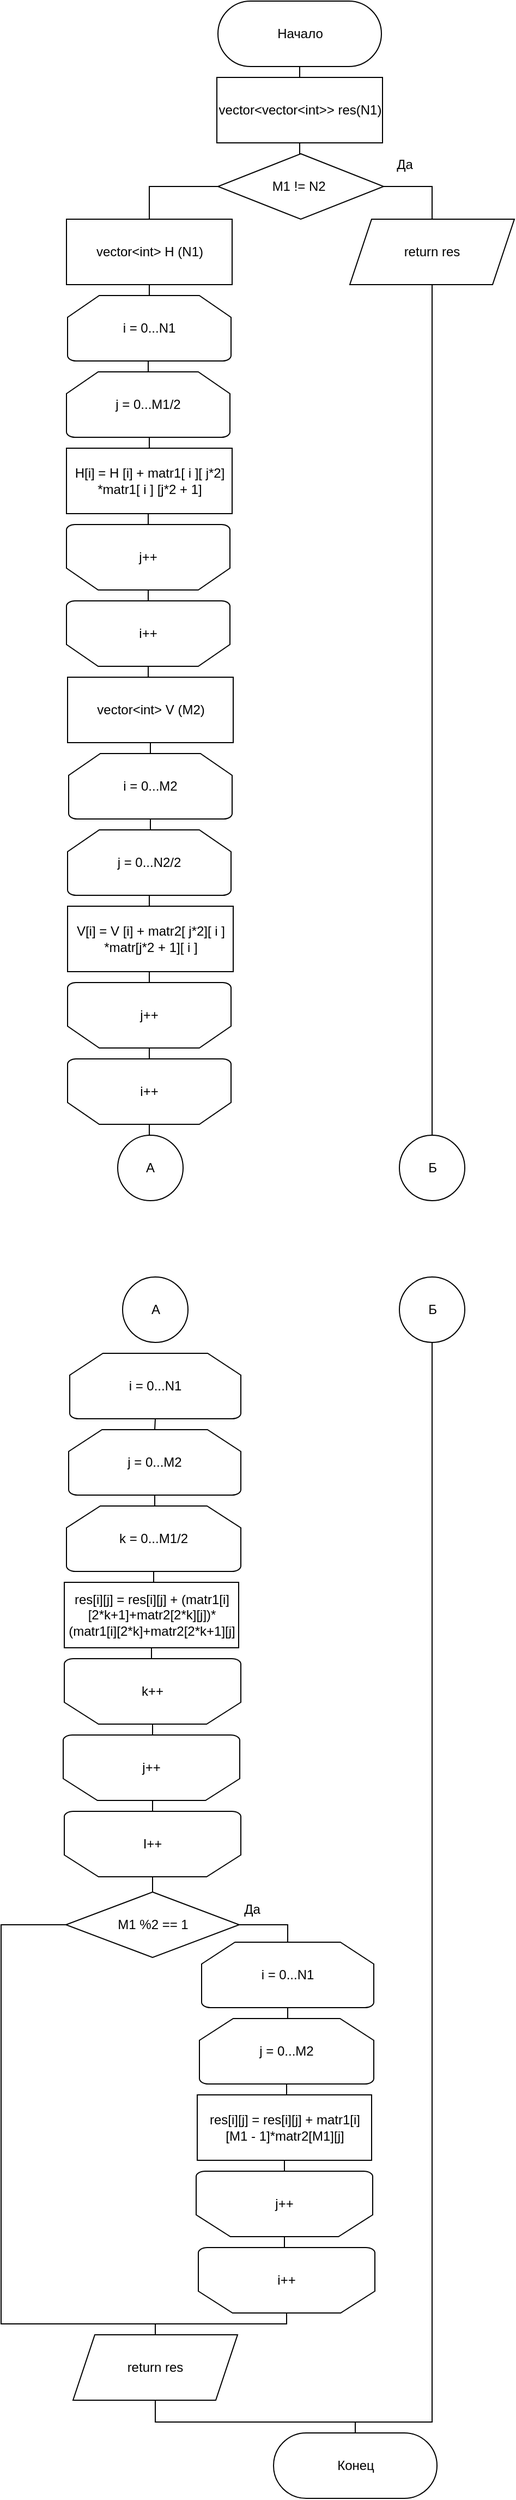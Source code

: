 <mxfile version="20.4.1" type="device"><diagram id="wLu3oIgNKA0dn4yvWb-d" name="Страница 1"><mxGraphModel dx="1113" dy="759" grid="1" gridSize="10" guides="1" tooltips="1" connect="1" arrows="1" fold="1" page="1" pageScale="1" pageWidth="827" pageHeight="1169" math="0" shadow="0"><root><mxCell id="0"/><mxCell id="1" parent="0"/><mxCell id="VmvFPdGJ9_vU6eIuMEam-1" value="Начало" style="html=1;dashed=0;whitespace=wrap;shape=mxgraph.dfd.start" vertex="1" parent="1"><mxGeometry x="339" y="20" width="150" height="60" as="geometry"/></mxCell><mxCell id="VmvFPdGJ9_vU6eIuMEam-17" style="edgeStyle=orthogonalEdgeStyle;rounded=0;orthogonalLoop=1;jettySize=auto;html=1;exitX=0.5;exitY=0;exitDx=0;exitDy=0;entryX=0.5;entryY=0.5;entryDx=0;entryDy=30;entryPerimeter=0;endArrow=none;endFill=0;" edge="1" parent="1" source="VmvFPdGJ9_vU6eIuMEam-2" target="VmvFPdGJ9_vU6eIuMEam-1"><mxGeometry relative="1" as="geometry"/></mxCell><mxCell id="VmvFPdGJ9_vU6eIuMEam-2" value="vector&amp;lt;vector&amp;lt;int&amp;gt;&amp;gt; res(N1)" style="html=1;dashed=0;whitespace=wrap;" vertex="1" parent="1"><mxGeometry x="338" y="90" width="152" height="60" as="geometry"/></mxCell><mxCell id="VmvFPdGJ9_vU6eIuMEam-18" style="edgeStyle=orthogonalEdgeStyle;rounded=0;orthogonalLoop=1;jettySize=auto;html=1;exitX=0.5;exitY=0;exitDx=0;exitDy=0;entryX=0.5;entryY=1;entryDx=0;entryDy=0;endArrow=none;endFill=0;" edge="1" parent="1" source="VmvFPdGJ9_vU6eIuMEam-3" target="VmvFPdGJ9_vU6eIuMEam-2"><mxGeometry relative="1" as="geometry"/></mxCell><mxCell id="VmvFPdGJ9_vU6eIuMEam-19" style="edgeStyle=orthogonalEdgeStyle;rounded=0;orthogonalLoop=1;jettySize=auto;html=1;exitX=1;exitY=0.5;exitDx=0;exitDy=0;entryX=0.5;entryY=0;entryDx=0;entryDy=0;endArrow=none;endFill=0;" edge="1" parent="1" source="VmvFPdGJ9_vU6eIuMEam-3" target="VmvFPdGJ9_vU6eIuMEam-4"><mxGeometry relative="1" as="geometry"/></mxCell><mxCell id="VmvFPdGJ9_vU6eIuMEam-20" style="edgeStyle=orthogonalEdgeStyle;rounded=0;orthogonalLoop=1;jettySize=auto;html=1;exitX=0;exitY=0.5;exitDx=0;exitDy=0;entryX=0.5;entryY=0;entryDx=0;entryDy=0;endArrow=none;endFill=0;" edge="1" parent="1" source="VmvFPdGJ9_vU6eIuMEam-3" target="VmvFPdGJ9_vU6eIuMEam-6"><mxGeometry relative="1" as="geometry"/></mxCell><mxCell id="VmvFPdGJ9_vU6eIuMEam-3" value="M1 != N2&amp;nbsp;" style="rhombus;whiteSpace=wrap;html=1;" vertex="1" parent="1"><mxGeometry x="339" y="160" width="152" height="60" as="geometry"/></mxCell><mxCell id="VmvFPdGJ9_vU6eIuMEam-34" style="edgeStyle=orthogonalEdgeStyle;rounded=0;orthogonalLoop=1;jettySize=auto;html=1;exitX=0.5;exitY=1;exitDx=0;exitDy=0;endArrow=none;endFill=0;entryX=0.5;entryY=0;entryDx=0;entryDy=0;" edge="1" parent="1" source="VmvFPdGJ9_vU6eIuMEam-4" target="VmvFPdGJ9_vU6eIuMEam-33"><mxGeometry relative="1" as="geometry"><mxPoint x="535.235" y="980.0" as="targetPoint"/></mxGeometry></mxCell><mxCell id="VmvFPdGJ9_vU6eIuMEam-4" value="return res" style="shape=parallelogram;perimeter=parallelogramPerimeter;whiteSpace=wrap;html=1;fixedSize=1;" vertex="1" parent="1"><mxGeometry x="460" y="220" width="151" height="60" as="geometry"/></mxCell><mxCell id="VmvFPdGJ9_vU6eIuMEam-22" style="edgeStyle=orthogonalEdgeStyle;rounded=0;orthogonalLoop=1;jettySize=auto;html=1;exitX=0.5;exitY=1;exitDx=0;exitDy=0;exitPerimeter=0;entryX=0.5;entryY=0;entryDx=0;entryDy=0;entryPerimeter=0;endArrow=none;endFill=0;" edge="1" parent="1" source="VmvFPdGJ9_vU6eIuMEam-5" target="VmvFPdGJ9_vU6eIuMEam-7"><mxGeometry relative="1" as="geometry"/></mxCell><mxCell id="VmvFPdGJ9_vU6eIuMEam-5" value="i = 0...N1" style="strokeWidth=1;html=1;shape=mxgraph.flowchart.loop_limit;whiteSpace=wrap;" vertex="1" parent="1"><mxGeometry x="201" y="290" width="150" height="60" as="geometry"/></mxCell><mxCell id="VmvFPdGJ9_vU6eIuMEam-21" style="edgeStyle=orthogonalEdgeStyle;rounded=0;orthogonalLoop=1;jettySize=auto;html=1;exitX=0.5;exitY=1;exitDx=0;exitDy=0;entryX=0.5;entryY=0;entryDx=0;entryDy=0;entryPerimeter=0;endArrow=none;endFill=0;" edge="1" parent="1" source="VmvFPdGJ9_vU6eIuMEam-6" target="VmvFPdGJ9_vU6eIuMEam-5"><mxGeometry relative="1" as="geometry"/></mxCell><mxCell id="VmvFPdGJ9_vU6eIuMEam-6" value="vector&amp;lt;int&amp;gt; H (N1)" style="html=1;dashed=0;whitespace=wrap;" vertex="1" parent="1"><mxGeometry x="200" y="220" width="152" height="60" as="geometry"/></mxCell><mxCell id="VmvFPdGJ9_vU6eIuMEam-23" style="edgeStyle=orthogonalEdgeStyle;rounded=0;orthogonalLoop=1;jettySize=auto;html=1;exitX=0.5;exitY=1;exitDx=0;exitDy=0;exitPerimeter=0;entryX=0.5;entryY=0;entryDx=0;entryDy=0;endArrow=none;endFill=0;" edge="1" parent="1" source="VmvFPdGJ9_vU6eIuMEam-7" target="VmvFPdGJ9_vU6eIuMEam-8"><mxGeometry relative="1" as="geometry"/></mxCell><mxCell id="VmvFPdGJ9_vU6eIuMEam-7" value="j = 0...M1/2" style="strokeWidth=1;html=1;shape=mxgraph.flowchart.loop_limit;whiteSpace=wrap;" vertex="1" parent="1"><mxGeometry x="200" y="360" width="150" height="60" as="geometry"/></mxCell><mxCell id="VmvFPdGJ9_vU6eIuMEam-24" style="edgeStyle=orthogonalEdgeStyle;rounded=0;orthogonalLoop=1;jettySize=auto;html=1;exitX=0.5;exitY=1;exitDx=0;exitDy=0;entryX=0.5;entryY=1;entryDx=0;entryDy=0;entryPerimeter=0;endArrow=none;endFill=0;" edge="1" parent="1" source="VmvFPdGJ9_vU6eIuMEam-8" target="VmvFPdGJ9_vU6eIuMEam-9"><mxGeometry relative="1" as="geometry"/></mxCell><mxCell id="VmvFPdGJ9_vU6eIuMEam-8" value="H[i] = H [i] + matr1[ i ][ j*2]&lt;br&gt;*matr1[ i ] [j*2 + 1]" style="html=1;dashed=0;whitespace=wrap;" vertex="1" parent="1"><mxGeometry x="200" y="430" width="152" height="60" as="geometry"/></mxCell><mxCell id="VmvFPdGJ9_vU6eIuMEam-25" style="edgeStyle=orthogonalEdgeStyle;rounded=0;orthogonalLoop=1;jettySize=auto;html=1;exitX=0.5;exitY=0;exitDx=0;exitDy=0;exitPerimeter=0;entryX=0.5;entryY=1;entryDx=0;entryDy=0;entryPerimeter=0;endArrow=none;endFill=0;" edge="1" parent="1" source="VmvFPdGJ9_vU6eIuMEam-9" target="VmvFPdGJ9_vU6eIuMEam-10"><mxGeometry relative="1" as="geometry"/></mxCell><mxCell id="VmvFPdGJ9_vU6eIuMEam-9" value="j++" style="strokeWidth=1;html=1;shape=mxgraph.flowchart.loop_limit;whiteSpace=wrap;direction=west;" vertex="1" parent="1"><mxGeometry x="200" y="500" width="150" height="60" as="geometry"/></mxCell><mxCell id="VmvFPdGJ9_vU6eIuMEam-10" value="i++" style="strokeWidth=1;html=1;shape=mxgraph.flowchart.loop_limit;whiteSpace=wrap;direction=west;" vertex="1" parent="1"><mxGeometry x="200" y="570" width="150" height="60" as="geometry"/></mxCell><mxCell id="VmvFPdGJ9_vU6eIuMEam-27" style="edgeStyle=orthogonalEdgeStyle;rounded=0;orthogonalLoop=1;jettySize=auto;html=1;exitX=0.5;exitY=0;exitDx=0;exitDy=0;exitPerimeter=0;entryX=0.5;entryY=1;entryDx=0;entryDy=0;endArrow=none;endFill=0;" edge="1" parent="1" source="VmvFPdGJ9_vU6eIuMEam-11" target="VmvFPdGJ9_vU6eIuMEam-12"><mxGeometry relative="1" as="geometry"/></mxCell><mxCell id="VmvFPdGJ9_vU6eIuMEam-11" value="i = 0...M2" style="strokeWidth=1;html=1;shape=mxgraph.flowchart.loop_limit;whiteSpace=wrap;" vertex="1" parent="1"><mxGeometry x="202" y="710" width="150" height="60" as="geometry"/></mxCell><mxCell id="VmvFPdGJ9_vU6eIuMEam-26" style="edgeStyle=orthogonalEdgeStyle;rounded=0;orthogonalLoop=1;jettySize=auto;html=1;exitX=0.5;exitY=0;exitDx=0;exitDy=0;entryX=0.5;entryY=0;entryDx=0;entryDy=0;entryPerimeter=0;endArrow=none;endFill=0;" edge="1" parent="1" source="VmvFPdGJ9_vU6eIuMEam-12" target="VmvFPdGJ9_vU6eIuMEam-10"><mxGeometry relative="1" as="geometry"/></mxCell><mxCell id="VmvFPdGJ9_vU6eIuMEam-12" value="vector&amp;lt;int&amp;gt; V (M2)" style="html=1;dashed=0;whitespace=wrap;" vertex="1" parent="1"><mxGeometry x="201" y="640" width="152" height="60" as="geometry"/></mxCell><mxCell id="VmvFPdGJ9_vU6eIuMEam-28" style="edgeStyle=orthogonalEdgeStyle;rounded=0;orthogonalLoop=1;jettySize=auto;html=1;exitX=0.5;exitY=0;exitDx=0;exitDy=0;exitPerimeter=0;entryX=0.5;entryY=1;entryDx=0;entryDy=0;entryPerimeter=0;endArrow=none;endFill=0;" edge="1" parent="1" source="VmvFPdGJ9_vU6eIuMEam-13" target="VmvFPdGJ9_vU6eIuMEam-11"><mxGeometry relative="1" as="geometry"/></mxCell><mxCell id="VmvFPdGJ9_vU6eIuMEam-13" value="j = 0...N2/2" style="strokeWidth=1;html=1;shape=mxgraph.flowchart.loop_limit;whiteSpace=wrap;" vertex="1" parent="1"><mxGeometry x="201" y="780" width="150" height="60" as="geometry"/></mxCell><mxCell id="VmvFPdGJ9_vU6eIuMEam-29" style="edgeStyle=orthogonalEdgeStyle;rounded=0;orthogonalLoop=1;jettySize=auto;html=1;exitX=0.5;exitY=0;exitDx=0;exitDy=0;entryX=0.5;entryY=1;entryDx=0;entryDy=0;entryPerimeter=0;endArrow=none;endFill=0;" edge="1" parent="1" source="VmvFPdGJ9_vU6eIuMEam-14" target="VmvFPdGJ9_vU6eIuMEam-13"><mxGeometry relative="1" as="geometry"/></mxCell><mxCell id="VmvFPdGJ9_vU6eIuMEam-30" style="edgeStyle=orthogonalEdgeStyle;rounded=0;orthogonalLoop=1;jettySize=auto;html=1;exitX=0.5;exitY=1;exitDx=0;exitDy=0;entryX=0.5;entryY=1;entryDx=0;entryDy=0;entryPerimeter=0;endArrow=none;endFill=0;" edge="1" parent="1" source="VmvFPdGJ9_vU6eIuMEam-14" target="VmvFPdGJ9_vU6eIuMEam-15"><mxGeometry relative="1" as="geometry"/></mxCell><mxCell id="VmvFPdGJ9_vU6eIuMEam-14" value="V[i] = V [i] + matr2[ j*2][ i ]&lt;br&gt;*matr[j*2 + 1][ i ]" style="html=1;dashed=0;whitespace=wrap;" vertex="1" parent="1"><mxGeometry x="201" y="850" width="152" height="60" as="geometry"/></mxCell><mxCell id="VmvFPdGJ9_vU6eIuMEam-15" value="j++" style="strokeWidth=1;html=1;shape=mxgraph.flowchart.loop_limit;whiteSpace=wrap;direction=west;" vertex="1" parent="1"><mxGeometry x="201" y="920" width="150" height="60" as="geometry"/></mxCell><mxCell id="VmvFPdGJ9_vU6eIuMEam-31" style="edgeStyle=orthogonalEdgeStyle;rounded=0;orthogonalLoop=1;jettySize=auto;html=1;exitX=0.5;exitY=1;exitDx=0;exitDy=0;exitPerimeter=0;entryX=0.5;entryY=0;entryDx=0;entryDy=0;entryPerimeter=0;endArrow=none;endFill=0;" edge="1" parent="1" source="VmvFPdGJ9_vU6eIuMEam-16" target="VmvFPdGJ9_vU6eIuMEam-15"><mxGeometry relative="1" as="geometry"/></mxCell><mxCell id="VmvFPdGJ9_vU6eIuMEam-16" value="i++" style="strokeWidth=1;html=1;shape=mxgraph.flowchart.loop_limit;whiteSpace=wrap;direction=west;" vertex="1" parent="1"><mxGeometry x="201" y="990" width="150" height="60" as="geometry"/></mxCell><mxCell id="VmvFPdGJ9_vU6eIuMEam-36" style="edgeStyle=orthogonalEdgeStyle;rounded=0;orthogonalLoop=1;jettySize=auto;html=1;exitX=0.5;exitY=0;exitDx=0;exitDy=0;entryX=0.5;entryY=0;entryDx=0;entryDy=0;entryPerimeter=0;endArrow=none;endFill=0;" edge="1" parent="1" source="VmvFPdGJ9_vU6eIuMEam-32" target="VmvFPdGJ9_vU6eIuMEam-16"><mxGeometry relative="1" as="geometry"/></mxCell><mxCell id="VmvFPdGJ9_vU6eIuMEam-32" value="A" style="ellipse;whiteSpace=wrap;html=1;aspect=fixed;" vertex="1" parent="1"><mxGeometry x="247" y="1060" width="60" height="60" as="geometry"/></mxCell><mxCell id="VmvFPdGJ9_vU6eIuMEam-33" value="Б" style="ellipse;whiteSpace=wrap;html=1;aspect=fixed;" vertex="1" parent="1"><mxGeometry x="505.5" y="1060" width="60" height="60" as="geometry"/></mxCell><mxCell id="VmvFPdGJ9_vU6eIuMEam-37" value="A" style="ellipse;whiteSpace=wrap;html=1;aspect=fixed;" vertex="1" parent="1"><mxGeometry x="251.5" y="1190" width="60" height="60" as="geometry"/></mxCell><mxCell id="VmvFPdGJ9_vU6eIuMEam-71" style="edgeStyle=orthogonalEdgeStyle;rounded=0;orthogonalLoop=1;jettySize=auto;html=1;exitX=0.5;exitY=1;exitDx=0;exitDy=0;endArrow=none;endFill=0;" edge="1" parent="1" source="VmvFPdGJ9_vU6eIuMEam-38"><mxGeometry relative="1" as="geometry"><mxPoint x="460" y="2240" as="targetPoint"/><Array as="points"><mxPoint x="536" y="2240"/></Array></mxGeometry></mxCell><mxCell id="VmvFPdGJ9_vU6eIuMEam-38" value="Б" style="ellipse;whiteSpace=wrap;html=1;aspect=fixed;" vertex="1" parent="1"><mxGeometry x="505.5" y="1190" width="60" height="60" as="geometry"/></mxCell><mxCell id="VmvFPdGJ9_vU6eIuMEam-39" value="i = 0...N1" style="strokeWidth=1;html=1;shape=mxgraph.flowchart.loop_limit;whiteSpace=wrap;" vertex="1" parent="1"><mxGeometry x="203" y="1260" width="157" height="60" as="geometry"/></mxCell><mxCell id="VmvFPdGJ9_vU6eIuMEam-40" style="edgeStyle=orthogonalEdgeStyle;rounded=0;orthogonalLoop=1;jettySize=auto;html=1;exitX=0.5;exitY=0;exitDx=0;exitDy=0;exitPerimeter=0;entryX=0.5;entryY=1;entryDx=0;entryDy=0;entryPerimeter=0;endArrow=none;endFill=0;" edge="1" parent="1" source="VmvFPdGJ9_vU6eIuMEam-41" target="VmvFPdGJ9_vU6eIuMEam-39"><mxGeometry relative="1" as="geometry"/></mxCell><mxCell id="VmvFPdGJ9_vU6eIuMEam-41" value="j = 0...M2" style="strokeWidth=1;html=1;shape=mxgraph.flowchart.loop_limit;whiteSpace=wrap;" vertex="1" parent="1"><mxGeometry x="202" y="1330" width="158" height="60" as="geometry"/></mxCell><mxCell id="VmvFPdGJ9_vU6eIuMEam-42" style="edgeStyle=orthogonalEdgeStyle;rounded=0;orthogonalLoop=1;jettySize=auto;html=1;exitX=0.5;exitY=0;exitDx=0;exitDy=0;entryX=0.5;entryY=1;entryDx=0;entryDy=0;entryPerimeter=0;endArrow=none;endFill=0;" edge="1" parent="1" target="VmvFPdGJ9_vU6eIuMEam-41"><mxGeometry relative="1" as="geometry"><mxPoint x="278" y="1400" as="sourcePoint"/></mxGeometry></mxCell><mxCell id="VmvFPdGJ9_vU6eIuMEam-43" value="k = 0...M1/2" style="strokeWidth=1;html=1;shape=mxgraph.flowchart.loop_limit;whiteSpace=wrap;" vertex="1" parent="1"><mxGeometry x="200" y="1400" width="160" height="60" as="geometry"/></mxCell><mxCell id="VmvFPdGJ9_vU6eIuMEam-45" style="edgeStyle=orthogonalEdgeStyle;rounded=0;orthogonalLoop=1;jettySize=auto;html=1;exitX=0.5;exitY=0;exitDx=0;exitDy=0;entryX=0.5;entryY=1;entryDx=0;entryDy=0;entryPerimeter=0;endArrow=none;endFill=0;" edge="1" parent="1" source="VmvFPdGJ9_vU6eIuMEam-44" target="VmvFPdGJ9_vU6eIuMEam-43"><mxGeometry relative="1" as="geometry"/></mxCell><mxCell id="VmvFPdGJ9_vU6eIuMEam-44" value="res[i][j] = res[i][j] + (matr1[i]&lt;br&gt;[2*k+1]+matr2[2*k][j])*&lt;br&gt;(matr1[i][2*k]+matr2[2*k+1][j]" style="html=1;dashed=0;whitespace=wrap;" vertex="1" parent="1"><mxGeometry x="198" y="1470" width="160" height="60" as="geometry"/></mxCell><mxCell id="VmvFPdGJ9_vU6eIuMEam-58" style="edgeStyle=orthogonalEdgeStyle;rounded=0;orthogonalLoop=1;jettySize=auto;html=1;exitX=0.5;exitY=1;exitDx=0;exitDy=0;exitPerimeter=0;entryX=0.5;entryY=1;entryDx=0;entryDy=0;endArrow=none;endFill=0;" edge="1" parent="1" source="VmvFPdGJ9_vU6eIuMEam-46" target="VmvFPdGJ9_vU6eIuMEam-44"><mxGeometry relative="1" as="geometry"/></mxCell><mxCell id="VmvFPdGJ9_vU6eIuMEam-46" value="k++" style="strokeWidth=1;html=1;shape=mxgraph.flowchart.loop_limit;whiteSpace=wrap;direction=west;" vertex="1" parent="1"><mxGeometry x="198" y="1540" width="162" height="60" as="geometry"/></mxCell><mxCell id="VmvFPdGJ9_vU6eIuMEam-59" style="edgeStyle=orthogonalEdgeStyle;rounded=0;orthogonalLoop=1;jettySize=auto;html=1;exitX=0.5;exitY=1;exitDx=0;exitDy=0;exitPerimeter=0;entryX=0.5;entryY=0;entryDx=0;entryDy=0;entryPerimeter=0;endArrow=none;endFill=0;" edge="1" parent="1" source="VmvFPdGJ9_vU6eIuMEam-47" target="VmvFPdGJ9_vU6eIuMEam-46"><mxGeometry relative="1" as="geometry"/></mxCell><mxCell id="VmvFPdGJ9_vU6eIuMEam-60" style="edgeStyle=orthogonalEdgeStyle;rounded=0;orthogonalLoop=1;jettySize=auto;html=1;exitX=0.5;exitY=0;exitDx=0;exitDy=0;exitPerimeter=0;entryX=0.5;entryY=1;entryDx=0;entryDy=0;entryPerimeter=0;endArrow=none;endFill=0;" edge="1" parent="1" source="VmvFPdGJ9_vU6eIuMEam-47" target="VmvFPdGJ9_vU6eIuMEam-48"><mxGeometry relative="1" as="geometry"/></mxCell><mxCell id="VmvFPdGJ9_vU6eIuMEam-47" value="j++" style="strokeWidth=1;html=1;shape=mxgraph.flowchart.loop_limit;whiteSpace=wrap;direction=west;" vertex="1" parent="1"><mxGeometry x="197" y="1610" width="162" height="60" as="geometry"/></mxCell><mxCell id="VmvFPdGJ9_vU6eIuMEam-48" value="I++" style="strokeWidth=1;html=1;shape=mxgraph.flowchart.loop_limit;whiteSpace=wrap;direction=west;" vertex="1" parent="1"><mxGeometry x="198" y="1680" width="162" height="60" as="geometry"/></mxCell><mxCell id="VmvFPdGJ9_vU6eIuMEam-61" style="edgeStyle=orthogonalEdgeStyle;rounded=0;orthogonalLoop=1;jettySize=auto;html=1;exitX=0.5;exitY=0;exitDx=0;exitDy=0;entryX=0.5;entryY=0;entryDx=0;entryDy=0;entryPerimeter=0;endArrow=none;endFill=0;" edge="1" parent="1" source="VmvFPdGJ9_vU6eIuMEam-49" target="VmvFPdGJ9_vU6eIuMEam-48"><mxGeometry relative="1" as="geometry"/></mxCell><mxCell id="VmvFPdGJ9_vU6eIuMEam-62" style="edgeStyle=orthogonalEdgeStyle;rounded=0;orthogonalLoop=1;jettySize=auto;html=1;exitX=1;exitY=0.5;exitDx=0;exitDy=0;entryX=0.5;entryY=0;entryDx=0;entryDy=0;entryPerimeter=0;endArrow=none;endFill=0;" edge="1" parent="1" source="VmvFPdGJ9_vU6eIuMEam-49" target="VmvFPdGJ9_vU6eIuMEam-51"><mxGeometry relative="1" as="geometry"><Array as="points"><mxPoint x="403" y="1784"/></Array></mxGeometry></mxCell><mxCell id="VmvFPdGJ9_vU6eIuMEam-68" style="edgeStyle=orthogonalEdgeStyle;rounded=0;orthogonalLoop=1;jettySize=auto;html=1;exitX=0;exitY=0.5;exitDx=0;exitDy=0;endArrow=none;endFill=0;" edge="1" parent="1" source="VmvFPdGJ9_vU6eIuMEam-49"><mxGeometry relative="1" as="geometry"><mxPoint x="290" y="2150" as="targetPoint"/><Array as="points"><mxPoint x="140" y="1784"/><mxPoint x="140" y="2150"/></Array></mxGeometry></mxCell><mxCell id="VmvFPdGJ9_vU6eIuMEam-49" value="M1 %2 == 1" style="rhombus;whiteSpace=wrap;html=1;" vertex="1" parent="1"><mxGeometry x="199.5" y="1754" width="159" height="60" as="geometry"/></mxCell><mxCell id="VmvFPdGJ9_vU6eIuMEam-50" value="Да" style="text;html=1;align=center;verticalAlign=middle;resizable=0;points=[];autosize=1;strokeColor=none;fillColor=none;" vertex="1" parent="1"><mxGeometry x="490" y="155" width="40" height="30" as="geometry"/></mxCell><mxCell id="VmvFPdGJ9_vU6eIuMEam-51" value="i = 0...N1" style="strokeWidth=1;html=1;shape=mxgraph.flowchart.loop_limit;whiteSpace=wrap;" vertex="1" parent="1"><mxGeometry x="324" y="1800" width="158" height="60" as="geometry"/></mxCell><mxCell id="VmvFPdGJ9_vU6eIuMEam-52" style="edgeStyle=orthogonalEdgeStyle;rounded=0;orthogonalLoop=1;jettySize=auto;html=1;exitX=0.5;exitY=0;exitDx=0;exitDy=0;entryX=0.5;entryY=1;entryDx=0;entryDy=0;entryPerimeter=0;endArrow=none;endFill=0;" edge="1" parent="1" target="VmvFPdGJ9_vU6eIuMEam-51"><mxGeometry relative="1" as="geometry"><mxPoint x="400" y="1870" as="sourcePoint"/></mxGeometry></mxCell><mxCell id="VmvFPdGJ9_vU6eIuMEam-53" value="j = 0...M2" style="strokeWidth=1;html=1;shape=mxgraph.flowchart.loop_limit;whiteSpace=wrap;" vertex="1" parent="1"><mxGeometry x="322" y="1870" width="160" height="60" as="geometry"/></mxCell><mxCell id="VmvFPdGJ9_vU6eIuMEam-54" style="edgeStyle=orthogonalEdgeStyle;rounded=0;orthogonalLoop=1;jettySize=auto;html=1;exitX=0.5;exitY=0;exitDx=0;exitDy=0;entryX=0.5;entryY=1;entryDx=0;entryDy=0;entryPerimeter=0;endArrow=none;endFill=0;" edge="1" parent="1" source="VmvFPdGJ9_vU6eIuMEam-55" target="VmvFPdGJ9_vU6eIuMEam-53"><mxGeometry relative="1" as="geometry"/></mxCell><mxCell id="VmvFPdGJ9_vU6eIuMEam-55" value="res[i][j] = res[i][j] + matr1[i]&lt;br&gt;[M1 - 1]*matr2[M1][j]" style="html=1;dashed=0;whitespace=wrap;" vertex="1" parent="1"><mxGeometry x="320" y="1940" width="160" height="60" as="geometry"/></mxCell><mxCell id="VmvFPdGJ9_vU6eIuMEam-64" style="edgeStyle=orthogonalEdgeStyle;rounded=0;orthogonalLoop=1;jettySize=auto;html=1;exitX=0.5;exitY=1;exitDx=0;exitDy=0;exitPerimeter=0;entryX=0.5;entryY=1;entryDx=0;entryDy=0;endArrow=none;endFill=0;" edge="1" parent="1" source="VmvFPdGJ9_vU6eIuMEam-56" target="VmvFPdGJ9_vU6eIuMEam-55"><mxGeometry relative="1" as="geometry"/></mxCell><mxCell id="VmvFPdGJ9_vU6eIuMEam-56" value="j++" style="strokeWidth=1;html=1;shape=mxgraph.flowchart.loop_limit;whiteSpace=wrap;direction=west;" vertex="1" parent="1"><mxGeometry x="319" y="2010" width="162" height="60" as="geometry"/></mxCell><mxCell id="VmvFPdGJ9_vU6eIuMEam-65" style="edgeStyle=orthogonalEdgeStyle;rounded=0;orthogonalLoop=1;jettySize=auto;html=1;exitX=0.5;exitY=1;exitDx=0;exitDy=0;exitPerimeter=0;entryX=0.5;entryY=0;entryDx=0;entryDy=0;entryPerimeter=0;endArrow=none;endFill=0;" edge="1" parent="1" source="VmvFPdGJ9_vU6eIuMEam-57" target="VmvFPdGJ9_vU6eIuMEam-56"><mxGeometry relative="1" as="geometry"/></mxCell><mxCell id="VmvFPdGJ9_vU6eIuMEam-67" style="edgeStyle=orthogonalEdgeStyle;rounded=0;orthogonalLoop=1;jettySize=auto;html=1;exitX=0.5;exitY=0;exitDx=0;exitDy=0;exitPerimeter=0;entryX=0.5;entryY=0;entryDx=0;entryDy=0;endArrow=none;endFill=0;" edge="1" parent="1" source="VmvFPdGJ9_vU6eIuMEam-57" target="VmvFPdGJ9_vU6eIuMEam-66"><mxGeometry relative="1" as="geometry"><Array as="points"><mxPoint x="402" y="2150"/><mxPoint x="282" y="2150"/></Array></mxGeometry></mxCell><mxCell id="VmvFPdGJ9_vU6eIuMEam-57" value="i++" style="strokeWidth=1;html=1;shape=mxgraph.flowchart.loop_limit;whiteSpace=wrap;direction=west;" vertex="1" parent="1"><mxGeometry x="321" y="2080" width="162" height="60" as="geometry"/></mxCell><mxCell id="VmvFPdGJ9_vU6eIuMEam-63" value="Да" style="text;html=1;align=center;verticalAlign=middle;resizable=0;points=[];autosize=1;strokeColor=none;fillColor=none;" vertex="1" parent="1"><mxGeometry x="350" y="1755" width="40" height="30" as="geometry"/></mxCell><mxCell id="VmvFPdGJ9_vU6eIuMEam-70" style="edgeStyle=orthogonalEdgeStyle;rounded=0;orthogonalLoop=1;jettySize=auto;html=1;exitX=0.5;exitY=1;exitDx=0;exitDy=0;entryX=0.5;entryY=0.5;entryDx=0;entryDy=-30;entryPerimeter=0;endArrow=none;endFill=0;" edge="1" parent="1" source="VmvFPdGJ9_vU6eIuMEam-66" target="VmvFPdGJ9_vU6eIuMEam-69"><mxGeometry relative="1" as="geometry"><Array as="points"><mxPoint x="282" y="2240"/><mxPoint x="465" y="2240"/></Array></mxGeometry></mxCell><mxCell id="VmvFPdGJ9_vU6eIuMEam-66" value="return res" style="shape=parallelogram;perimeter=parallelogramPerimeter;whiteSpace=wrap;html=1;fixedSize=1;" vertex="1" parent="1"><mxGeometry x="206" y="2160" width="151" height="60" as="geometry"/></mxCell><mxCell id="VmvFPdGJ9_vU6eIuMEam-69" value="Конец" style="html=1;dashed=0;whitespace=wrap;shape=mxgraph.dfd.start" vertex="1" parent="1"><mxGeometry x="390" y="2250" width="150" height="60" as="geometry"/></mxCell></root></mxGraphModel></diagram></mxfile>